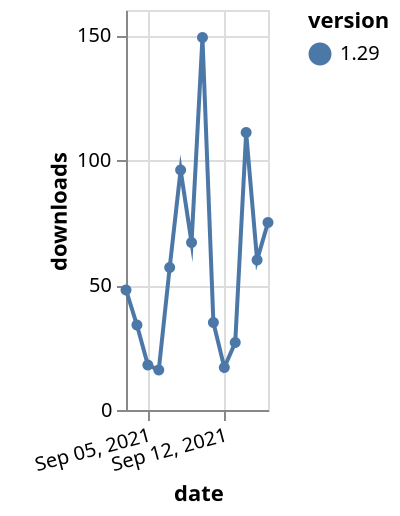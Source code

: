 {"$schema": "https://vega.github.io/schema/vega-lite/v5.json", "description": "A simple bar chart with embedded data.", "data": {"values": [{"date": "2021-09-03", "total": 78419, "delta": 48, "version": "1.29"}, {"date": "2021-09-04", "total": 78453, "delta": 34, "version": "1.29"}, {"date": "2021-09-05", "total": 78471, "delta": 18, "version": "1.29"}, {"date": "2021-09-06", "total": 78487, "delta": 16, "version": "1.29"}, {"date": "2021-09-07", "total": 78544, "delta": 57, "version": "1.29"}, {"date": "2021-09-08", "total": 78640, "delta": 96, "version": "1.29"}, {"date": "2021-09-09", "total": 78707, "delta": 67, "version": "1.29"}, {"date": "2021-09-10", "total": 78856, "delta": 149, "version": "1.29"}, {"date": "2021-09-11", "total": 78891, "delta": 35, "version": "1.29"}, {"date": "2021-09-12", "total": 78908, "delta": 17, "version": "1.29"}, {"date": "2021-09-13", "total": 78935, "delta": 27, "version": "1.29"}, {"date": "2021-09-14", "total": 79046, "delta": 111, "version": "1.29"}, {"date": "2021-09-15", "total": 79106, "delta": 60, "version": "1.29"}, {"date": "2021-09-16", "total": 79181, "delta": 75, "version": "1.29"}]}, "width": "container", "mark": {"type": "line", "point": {"filled": true}}, "encoding": {"x": {"field": "date", "type": "temporal", "timeUnit": "yearmonthdate", "title": "date", "axis": {"labelAngle": -15}}, "y": {"field": "delta", "type": "quantitative", "title": "downloads"}, "color": {"field": "version", "type": "nominal"}, "tooltip": {"field": "delta"}}}